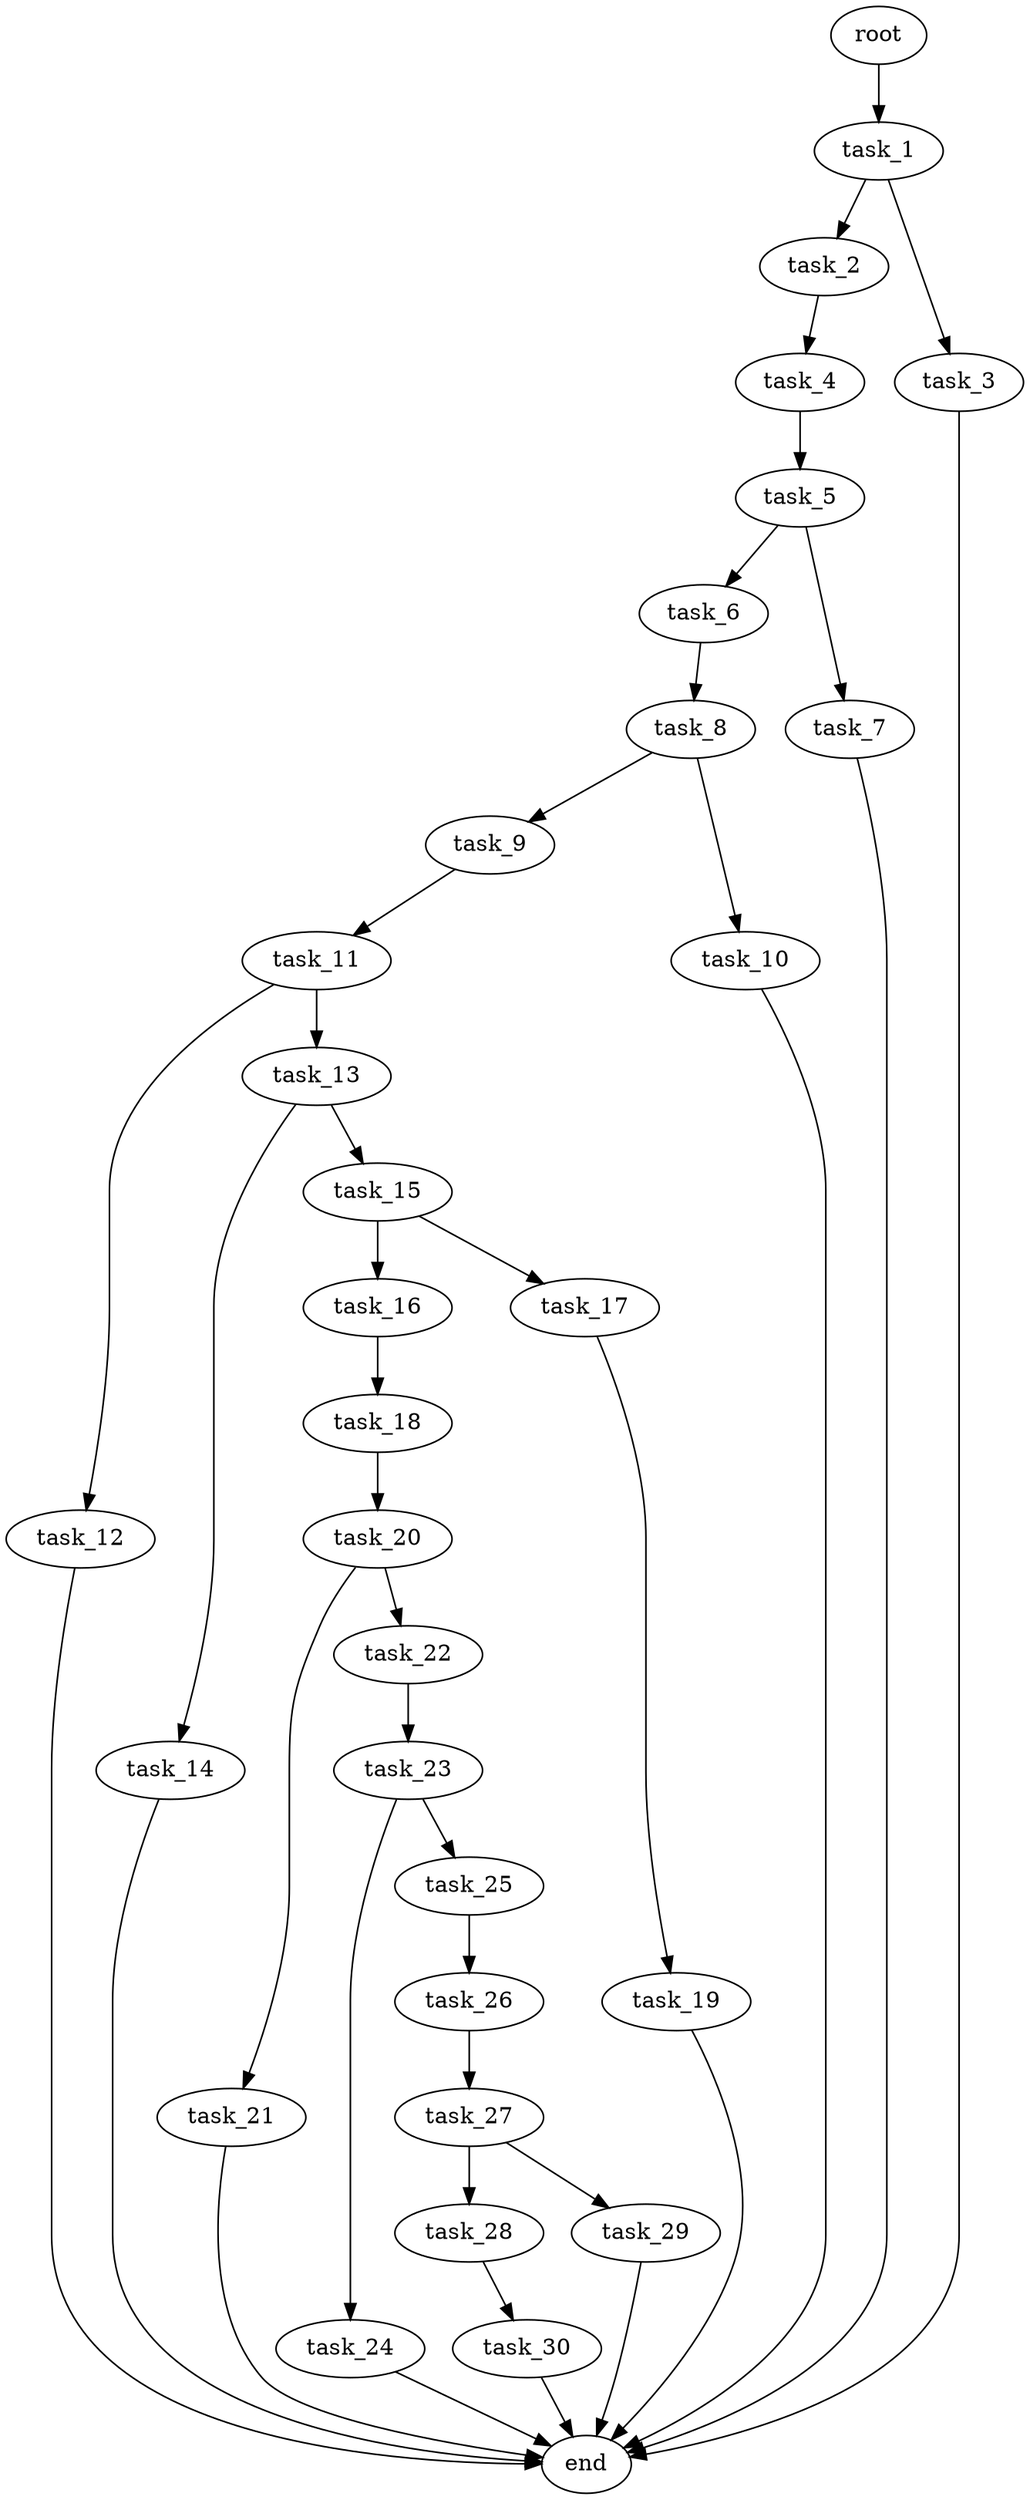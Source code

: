 digraph G {
  root [size="0.000000e+00"];
  task_1 [size="7.461372e+09"];
  task_2 [size="2.152114e+09"];
  task_3 [size="4.198905e+09"];
  task_4 [size="3.409619e+09"];
  task_5 [size="3.701161e+09"];
  task_6 [size="7.216238e+09"];
  task_7 [size="7.768579e+09"];
  task_8 [size="5.676368e+09"];
  task_9 [size="8.504854e+08"];
  task_10 [size="5.270357e+08"];
  task_11 [size="1.574942e+09"];
  task_12 [size="6.178764e+09"];
  task_13 [size="6.740013e+09"];
  task_14 [size="2.721756e+09"];
  task_15 [size="6.619725e+09"];
  task_16 [size="4.857131e+09"];
  task_17 [size="4.421000e+09"];
  task_18 [size="2.732395e+09"];
  task_19 [size="7.549676e+09"];
  task_20 [size="1.139061e+09"];
  task_21 [size="4.299706e+09"];
  task_22 [size="2.833181e+09"];
  task_23 [size="6.785184e+09"];
  task_24 [size="4.866841e+09"];
  task_25 [size="6.671658e+09"];
  task_26 [size="4.551282e+08"];
  task_27 [size="3.953239e+09"];
  task_28 [size="5.993650e+09"];
  task_29 [size="7.786317e+07"];
  task_30 [size="3.014892e+09"];
  end [size="0.000000e+00"];

  root -> task_1 [size="1.000000e-12"];
  task_1 -> task_2 [size="2.152114e+08"];
  task_1 -> task_3 [size="4.198905e+08"];
  task_2 -> task_4 [size="3.409619e+08"];
  task_3 -> end [size="1.000000e-12"];
  task_4 -> task_5 [size="3.701161e+08"];
  task_5 -> task_6 [size="7.216238e+08"];
  task_5 -> task_7 [size="7.768579e+08"];
  task_6 -> task_8 [size="5.676368e+08"];
  task_7 -> end [size="1.000000e-12"];
  task_8 -> task_9 [size="8.504854e+07"];
  task_8 -> task_10 [size="5.270357e+07"];
  task_9 -> task_11 [size="1.574942e+08"];
  task_10 -> end [size="1.000000e-12"];
  task_11 -> task_12 [size="6.178764e+08"];
  task_11 -> task_13 [size="6.740013e+08"];
  task_12 -> end [size="1.000000e-12"];
  task_13 -> task_14 [size="2.721756e+08"];
  task_13 -> task_15 [size="6.619725e+08"];
  task_14 -> end [size="1.000000e-12"];
  task_15 -> task_16 [size="4.857131e+08"];
  task_15 -> task_17 [size="4.421000e+08"];
  task_16 -> task_18 [size="2.732395e+08"];
  task_17 -> task_19 [size="7.549676e+08"];
  task_18 -> task_20 [size="1.139061e+08"];
  task_19 -> end [size="1.000000e-12"];
  task_20 -> task_21 [size="4.299706e+08"];
  task_20 -> task_22 [size="2.833181e+08"];
  task_21 -> end [size="1.000000e-12"];
  task_22 -> task_23 [size="6.785184e+08"];
  task_23 -> task_24 [size="4.866841e+08"];
  task_23 -> task_25 [size="6.671658e+08"];
  task_24 -> end [size="1.000000e-12"];
  task_25 -> task_26 [size="4.551282e+07"];
  task_26 -> task_27 [size="3.953239e+08"];
  task_27 -> task_28 [size="5.993650e+08"];
  task_27 -> task_29 [size="7.786317e+06"];
  task_28 -> task_30 [size="3.014892e+08"];
  task_29 -> end [size="1.000000e-12"];
  task_30 -> end [size="1.000000e-12"];
}
